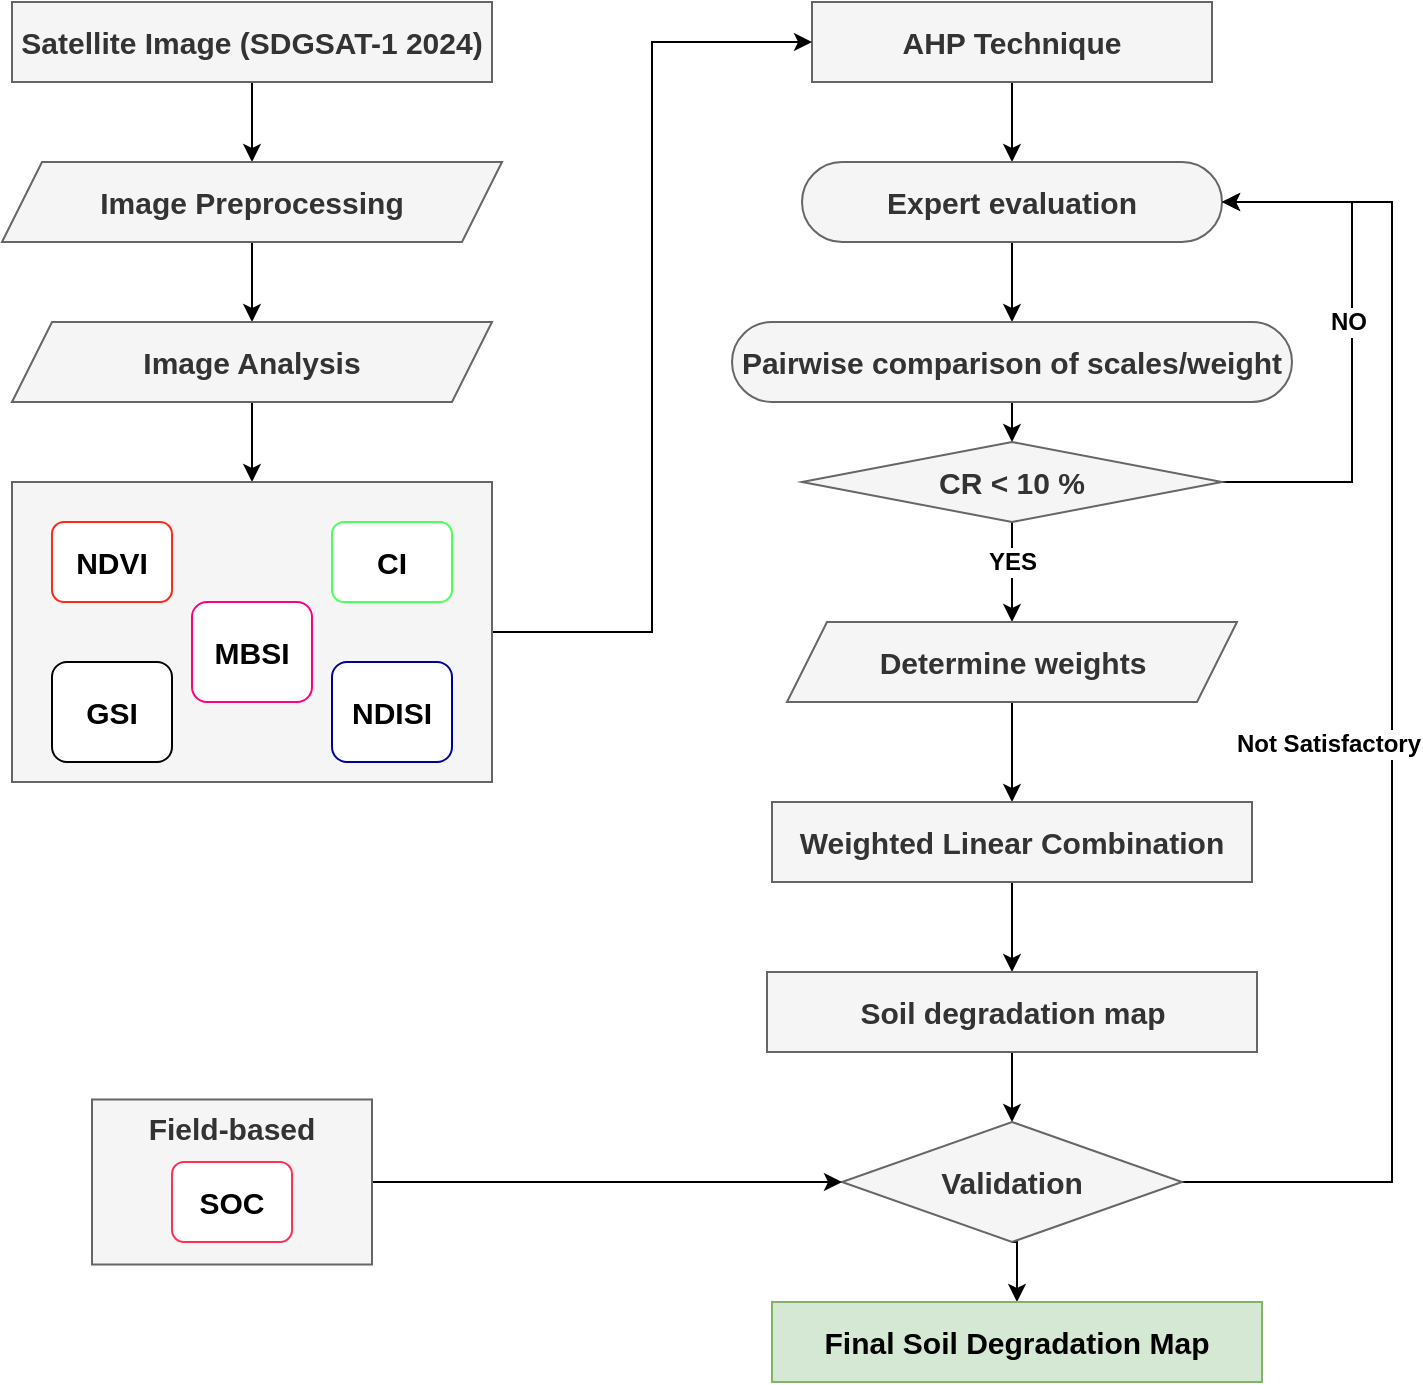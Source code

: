 <mxfile version="26.1.1">
  <diagram name="Page-1" id="bLxmJWcErSuH3i4HNlrm">
    <mxGraphModel dx="1032" dy="501" grid="1" gridSize="10" guides="1" tooltips="1" connect="1" arrows="1" fold="1" page="1" pageScale="1" pageWidth="827" pageHeight="1169" math="0" shadow="0">
      <root>
        <mxCell id="0" />
        <mxCell id="1" parent="0" />
        <mxCell id="UsSSDCCTRIZroGB58E2Q-25" style="edgeStyle=orthogonalEdgeStyle;rounded=0;orthogonalLoop=1;jettySize=auto;html=1;exitX=0.5;exitY=1;exitDx=0;exitDy=0;entryX=0.5;entryY=0;entryDx=0;entryDy=0;" edge="1" parent="1" source="UsSSDCCTRIZroGB58E2Q-1" target="UsSSDCCTRIZroGB58E2Q-4">
          <mxGeometry relative="1" as="geometry" />
        </mxCell>
        <mxCell id="UsSSDCCTRIZroGB58E2Q-1" value="&lt;font style=&quot;font-size: 15px;&quot;&gt;&lt;b&gt;AHP Technique&lt;/b&gt;&lt;/font&gt;" style="rounded=0;whiteSpace=wrap;html=1;fillColor=#f5f5f5;fontColor=#333333;strokeColor=#666666;" vertex="1" parent="1">
          <mxGeometry x="480" y="80" width="200" height="40" as="geometry" />
        </mxCell>
        <mxCell id="UsSSDCCTRIZroGB58E2Q-32" style="edgeStyle=orthogonalEdgeStyle;rounded=0;orthogonalLoop=1;jettySize=auto;html=1;exitX=0.5;exitY=1;exitDx=0;exitDy=0;entryX=0.5;entryY=0;entryDx=0;entryDy=0;" edge="1" parent="1" source="UsSSDCCTRIZroGB58E2Q-2" target="UsSSDCCTRIZroGB58E2Q-14">
          <mxGeometry relative="1" as="geometry" />
        </mxCell>
        <mxCell id="UsSSDCCTRIZroGB58E2Q-2" value="&lt;font style=&quot;font-size: 15px;&quot;&gt;&lt;b style=&quot;&quot;&gt;Satellite Image (SDGSAT-1 2024)&lt;/b&gt;&lt;/font&gt;" style="rounded=0;whiteSpace=wrap;html=1;fillColor=#f5f5f5;fontColor=#333333;strokeColor=#666666;" vertex="1" parent="1">
          <mxGeometry x="80" y="80" width="240" height="40" as="geometry" />
        </mxCell>
        <mxCell id="UsSSDCCTRIZroGB58E2Q-26" style="edgeStyle=orthogonalEdgeStyle;rounded=0;orthogonalLoop=1;jettySize=auto;html=1;exitX=0.5;exitY=1;exitDx=0;exitDy=0;entryX=0.5;entryY=0;entryDx=0;entryDy=0;" edge="1" parent="1" source="UsSSDCCTRIZroGB58E2Q-4" target="UsSSDCCTRIZroGB58E2Q-5">
          <mxGeometry relative="1" as="geometry" />
        </mxCell>
        <mxCell id="UsSSDCCTRIZroGB58E2Q-4" value="&lt;b&gt;&lt;font style=&quot;font-size: 15px;&quot;&gt;Expert evaluation&lt;/font&gt;&lt;/b&gt;" style="rounded=1;whiteSpace=wrap;html=1;arcSize=50;fillColor=#f5f5f5;fontColor=#333333;strokeColor=#666666;" vertex="1" parent="1">
          <mxGeometry x="475" y="160" width="210" height="40" as="geometry" />
        </mxCell>
        <mxCell id="UsSSDCCTRIZroGB58E2Q-27" style="edgeStyle=orthogonalEdgeStyle;rounded=0;orthogonalLoop=1;jettySize=auto;html=1;exitX=0.5;exitY=1;exitDx=0;exitDy=0;entryX=0.5;entryY=0;entryDx=0;entryDy=0;" edge="1" parent="1" source="UsSSDCCTRIZroGB58E2Q-5" target="UsSSDCCTRIZroGB58E2Q-6">
          <mxGeometry relative="1" as="geometry" />
        </mxCell>
        <mxCell id="UsSSDCCTRIZroGB58E2Q-5" value="&lt;b&gt;&lt;font style=&quot;font-size: 15px;&quot;&gt;Pairwise comparison of scales/weight&lt;/font&gt;&lt;/b&gt;" style="rounded=1;whiteSpace=wrap;html=1;arcSize=50;fillColor=#f5f5f5;fontColor=#333333;strokeColor=#666666;" vertex="1" parent="1">
          <mxGeometry x="440" y="240" width="280" height="40" as="geometry" />
        </mxCell>
        <mxCell id="UsSSDCCTRIZroGB58E2Q-7" style="edgeStyle=orthogonalEdgeStyle;rounded=0;orthogonalLoop=1;jettySize=auto;html=1;exitX=1;exitY=0.5;exitDx=0;exitDy=0;entryX=1;entryY=0.5;entryDx=0;entryDy=0;strokeWidth=1;" edge="1" parent="1" source="UsSSDCCTRIZroGB58E2Q-6" target="UsSSDCCTRIZroGB58E2Q-4">
          <mxGeometry relative="1" as="geometry">
            <mxPoint x="690" y="180" as="targetPoint" />
            <Array as="points">
              <mxPoint x="750" y="320" />
              <mxPoint x="750" y="180" />
            </Array>
          </mxGeometry>
        </mxCell>
        <mxCell id="UsSSDCCTRIZroGB58E2Q-8" value="NO" style="edgeLabel;html=1;align=center;verticalAlign=middle;resizable=0;points=[];strokeColor=#000000;fontSize=12;fontStyle=1" vertex="1" connectable="0" parent="UsSSDCCTRIZroGB58E2Q-7">
          <mxGeometry x="0.082" y="2" relative="1" as="geometry">
            <mxPoint y="1" as="offset" />
          </mxGeometry>
        </mxCell>
        <mxCell id="UsSSDCCTRIZroGB58E2Q-38" style="edgeStyle=orthogonalEdgeStyle;rounded=0;orthogonalLoop=1;jettySize=auto;html=1;exitX=0.5;exitY=1;exitDx=0;exitDy=0;entryX=0.5;entryY=0;entryDx=0;entryDy=0;" edge="1" parent="1" source="UsSSDCCTRIZroGB58E2Q-6" target="UsSSDCCTRIZroGB58E2Q-9">
          <mxGeometry relative="1" as="geometry" />
        </mxCell>
        <mxCell id="UsSSDCCTRIZroGB58E2Q-39" value="YES" style="edgeLabel;html=1;align=center;verticalAlign=middle;resizable=0;points=[];fontSize=12;fontStyle=1" vertex="1" connectable="0" parent="UsSSDCCTRIZroGB58E2Q-38">
          <mxGeometry x="-0.075" y="-17" relative="1" as="geometry">
            <mxPoint x="17" y="-3" as="offset" />
          </mxGeometry>
        </mxCell>
        <mxCell id="UsSSDCCTRIZroGB58E2Q-6" value="&lt;b&gt;&lt;font style=&quot;font-size: 15px;&quot;&gt;CR &amp;lt; 10 %&lt;/font&gt;&lt;/b&gt;" style="rhombus;whiteSpace=wrap;html=1;fillColor=#f5f5f5;fontColor=#333333;strokeColor=#666666;" vertex="1" parent="1">
          <mxGeometry x="475" y="300" width="210" height="40" as="geometry" />
        </mxCell>
        <mxCell id="UsSSDCCTRIZroGB58E2Q-30" style="edgeStyle=orthogonalEdgeStyle;rounded=0;orthogonalLoop=1;jettySize=auto;html=1;exitX=0.5;exitY=1;exitDx=0;exitDy=0;entryX=0.5;entryY=0;entryDx=0;entryDy=0;" edge="1" parent="1" source="UsSSDCCTRIZroGB58E2Q-9" target="UsSSDCCTRIZroGB58E2Q-10">
          <mxGeometry relative="1" as="geometry" />
        </mxCell>
        <mxCell id="UsSSDCCTRIZroGB58E2Q-9" value="&lt;b&gt;&lt;font style=&quot;font-size: 15px;&quot;&gt;Determine weights&lt;/font&gt;&lt;/b&gt;" style="shape=parallelogram;perimeter=parallelogramPerimeter;whiteSpace=wrap;html=1;fixedSize=1;fillColor=#f5f5f5;fontColor=#333333;strokeColor=#666666;" vertex="1" parent="1">
          <mxGeometry x="467.5" y="390" width="225" height="40" as="geometry" />
        </mxCell>
        <mxCell id="UsSSDCCTRIZroGB58E2Q-31" style="edgeStyle=orthogonalEdgeStyle;rounded=0;orthogonalLoop=1;jettySize=auto;html=1;exitX=0.5;exitY=1;exitDx=0;exitDy=0;entryX=0.5;entryY=0;entryDx=0;entryDy=0;" edge="1" parent="1" source="UsSSDCCTRIZroGB58E2Q-10" target="UsSSDCCTRIZroGB58E2Q-11">
          <mxGeometry relative="1" as="geometry" />
        </mxCell>
        <mxCell id="UsSSDCCTRIZroGB58E2Q-10" value="&lt;b&gt;&lt;font style=&quot;font-size: 15px;&quot;&gt;Weighted Linear Combination&lt;/font&gt;&lt;/b&gt;" style="rounded=0;whiteSpace=wrap;html=1;fillColor=#f5f5f5;fontColor=#333333;strokeColor=#666666;" vertex="1" parent="1">
          <mxGeometry x="460" y="480" width="240" height="40" as="geometry" />
        </mxCell>
        <mxCell id="UsSSDCCTRIZroGB58E2Q-44" style="edgeStyle=orthogonalEdgeStyle;rounded=0;orthogonalLoop=1;jettySize=auto;html=1;exitX=0.5;exitY=1;exitDx=0;exitDy=0;" edge="1" parent="1" source="UsSSDCCTRIZroGB58E2Q-11" target="UsSSDCCTRIZroGB58E2Q-41">
          <mxGeometry relative="1" as="geometry" />
        </mxCell>
        <mxCell id="UsSSDCCTRIZroGB58E2Q-11" value="&lt;font style=&quot;font-size: 15px;&quot;&gt;&lt;b&gt;Soil degradation map&lt;/b&gt;&lt;/font&gt;" style="rounded=0;whiteSpace=wrap;html=1;fillColor=#f5f5f5;strokeColor=#666666;fontColor=#333333;" vertex="1" parent="1">
          <mxGeometry x="457.5" y="565" width="245" height="40" as="geometry" />
        </mxCell>
        <mxCell id="UsSSDCCTRIZroGB58E2Q-33" style="edgeStyle=orthogonalEdgeStyle;rounded=0;orthogonalLoop=1;jettySize=auto;html=1;exitX=0.5;exitY=1;exitDx=0;exitDy=0;entryX=0.5;entryY=0;entryDx=0;entryDy=0;" edge="1" parent="1" source="UsSSDCCTRIZroGB58E2Q-14" target="UsSSDCCTRIZroGB58E2Q-15">
          <mxGeometry relative="1" as="geometry" />
        </mxCell>
        <mxCell id="UsSSDCCTRIZroGB58E2Q-14" value="&lt;font style=&quot;font-size: 15px;&quot;&gt;&lt;b&gt;Image Preprocessing&lt;/b&gt;&lt;/font&gt;" style="shape=parallelogram;perimeter=parallelogramPerimeter;whiteSpace=wrap;html=1;fixedSize=1;fillColor=#f5f5f5;fontColor=#333333;strokeColor=#666666;" vertex="1" parent="1">
          <mxGeometry x="75" y="160" width="250" height="40" as="geometry" />
        </mxCell>
        <mxCell id="UsSSDCCTRIZroGB58E2Q-34" style="edgeStyle=orthogonalEdgeStyle;rounded=0;orthogonalLoop=1;jettySize=auto;html=1;exitX=0.5;exitY=1;exitDx=0;exitDy=0;entryX=0.5;entryY=0;entryDx=0;entryDy=0;" edge="1" parent="1" source="UsSSDCCTRIZroGB58E2Q-15" target="UsSSDCCTRIZroGB58E2Q-16">
          <mxGeometry relative="1" as="geometry" />
        </mxCell>
        <mxCell id="UsSSDCCTRIZroGB58E2Q-15" value="&lt;font style=&quot;font-size: 15px;&quot;&gt;&lt;b&gt;Image Analysis&lt;/b&gt;&lt;/font&gt;" style="shape=parallelogram;perimeter=parallelogramPerimeter;whiteSpace=wrap;html=1;fixedSize=1;fillColor=#f5f5f5;fontColor=#333333;strokeColor=#666666;" vertex="1" parent="1">
          <mxGeometry x="80" y="240" width="240" height="40" as="geometry" />
        </mxCell>
        <mxCell id="UsSSDCCTRIZroGB58E2Q-24" style="edgeStyle=orthogonalEdgeStyle;rounded=0;orthogonalLoop=1;jettySize=auto;html=1;exitX=1;exitY=0.5;exitDx=0;exitDy=0;entryX=0;entryY=0.5;entryDx=0;entryDy=0;" edge="1" parent="1" source="UsSSDCCTRIZroGB58E2Q-16" target="UsSSDCCTRIZroGB58E2Q-1">
          <mxGeometry relative="1" as="geometry" />
        </mxCell>
        <mxCell id="UsSSDCCTRIZroGB58E2Q-16" value="" style="rounded=0;whiteSpace=wrap;html=1;fillColor=#f5f5f5;fontColor=#333333;strokeColor=#666666;" vertex="1" parent="1">
          <mxGeometry x="80" y="320" width="240" height="150" as="geometry" />
        </mxCell>
        <mxCell id="UsSSDCCTRIZroGB58E2Q-18" value="&lt;font style=&quot;font-size: 15px;&quot;&gt;&lt;b&gt;CI&lt;/b&gt;&lt;/font&gt;" style="rounded=1;whiteSpace=wrap;html=1;strokeColor=#4DFF59;" vertex="1" parent="1">
          <mxGeometry x="240" y="340" width="60" height="40" as="geometry" />
        </mxCell>
        <mxCell id="UsSSDCCTRIZroGB58E2Q-19" value="&lt;font style=&quot;font-size: 15px;&quot;&gt;&lt;b&gt;NDVI&lt;/b&gt;&lt;/font&gt;" style="rounded=1;whiteSpace=wrap;html=1;strokeColor=#FF291A;" vertex="1" parent="1">
          <mxGeometry x="100" y="340" width="60" height="40" as="geometry" />
        </mxCell>
        <mxCell id="UsSSDCCTRIZroGB58E2Q-20" value="&lt;font style=&quot;font-size: 15px;&quot;&gt;&lt;b&gt;GSI&lt;/b&gt;&lt;/font&gt;" style="rounded=1;whiteSpace=wrap;html=1;strokeColor=#000000;" vertex="1" parent="1">
          <mxGeometry x="100" y="410" width="60" height="50" as="geometry" />
        </mxCell>
        <mxCell id="UsSSDCCTRIZroGB58E2Q-21" value="&lt;b&gt;&lt;font style=&quot;font-size: 15px;&quot;&gt;NDISI&lt;/font&gt;&lt;/b&gt;" style="rounded=1;whiteSpace=wrap;html=1;strokeColor=#000099;" vertex="1" parent="1">
          <mxGeometry x="240" y="410" width="60" height="50" as="geometry" />
        </mxCell>
        <mxCell id="UsSSDCCTRIZroGB58E2Q-22" value="&lt;font style=&quot;font-size: 15px;&quot;&gt;&lt;b&gt;MBSI&lt;/b&gt;&lt;/font&gt;" style="rounded=1;whiteSpace=wrap;html=1;strokeColor=#FF0080;" vertex="1" parent="1">
          <mxGeometry x="170" y="380" width="60" height="50" as="geometry" />
        </mxCell>
        <mxCell id="UsSSDCCTRIZroGB58E2Q-45" style="edgeStyle=orthogonalEdgeStyle;rounded=0;orthogonalLoop=1;jettySize=auto;html=1;exitX=0.5;exitY=1;exitDx=0;exitDy=0;entryX=0.5;entryY=0;entryDx=0;entryDy=0;" edge="1" parent="1" source="UsSSDCCTRIZroGB58E2Q-41" target="UsSSDCCTRIZroGB58E2Q-43">
          <mxGeometry relative="1" as="geometry" />
        </mxCell>
        <mxCell id="UsSSDCCTRIZroGB58E2Q-48" style="edgeStyle=orthogonalEdgeStyle;rounded=0;orthogonalLoop=1;jettySize=auto;html=1;exitX=1;exitY=0.5;exitDx=0;exitDy=0;entryX=1;entryY=0.5;entryDx=0;entryDy=0;" edge="1" parent="1" source="UsSSDCCTRIZroGB58E2Q-41" target="UsSSDCCTRIZroGB58E2Q-4">
          <mxGeometry relative="1" as="geometry">
            <Array as="points">
              <mxPoint x="770" y="670" />
              <mxPoint x="770" y="180" />
            </Array>
          </mxGeometry>
        </mxCell>
        <mxCell id="UsSSDCCTRIZroGB58E2Q-49" value="&lt;font style=&quot;font-size: 12px;&quot;&gt;&lt;b&gt;Not Satisfactory&lt;/b&gt;&lt;/font&gt;" style="edgeLabel;html=1;align=center;verticalAlign=middle;resizable=0;points=[];" vertex="1" connectable="0" parent="UsSSDCCTRIZroGB58E2Q-48">
          <mxGeometry x="-0.045" y="32" relative="1" as="geometry">
            <mxPoint as="offset" />
          </mxGeometry>
        </mxCell>
        <mxCell id="UsSSDCCTRIZroGB58E2Q-41" value="&lt;font style=&quot;font-size: 15px;&quot;&gt;&lt;b&gt;Validation&lt;/b&gt;&lt;/font&gt;" style="rhombus;whiteSpace=wrap;html=1;fillColor=#f5f5f5;fontColor=#333333;strokeColor=#666666;" vertex="1" parent="1">
          <mxGeometry x="495" y="640" width="170" height="60" as="geometry" />
        </mxCell>
        <mxCell id="UsSSDCCTRIZroGB58E2Q-46" style="edgeStyle=orthogonalEdgeStyle;rounded=0;orthogonalLoop=1;jettySize=auto;html=1;exitX=1;exitY=0.5;exitDx=0;exitDy=0;entryX=0;entryY=0.5;entryDx=0;entryDy=0;" edge="1" parent="1" source="UsSSDCCTRIZroGB58E2Q-42" target="UsSSDCCTRIZroGB58E2Q-41">
          <mxGeometry relative="1" as="geometry" />
        </mxCell>
        <mxCell id="UsSSDCCTRIZroGB58E2Q-42" value="&lt;span style=&quot;font-size: 15px;&quot;&gt;&lt;b&gt;Field-based&lt;/b&gt;&lt;/span&gt;&lt;div&gt;&lt;span style=&quot;font-size: 15px;&quot;&gt;&lt;b&gt;&lt;br&gt;&lt;/b&gt;&lt;/span&gt;&lt;/div&gt;&lt;div&gt;&lt;span style=&quot;font-size: 15px;&quot;&gt;&lt;b&gt;&lt;br&gt;&lt;/b&gt;&lt;/span&gt;&lt;/div&gt;&lt;div&gt;&lt;span style=&quot;font-size: 15px;&quot;&gt;&lt;b&gt;&lt;br&gt;&lt;/b&gt;&lt;/span&gt;&lt;/div&gt;" style="rounded=0;whiteSpace=wrap;html=1;fillColor=#f5f5f5;fontColor=#333333;strokeColor=#666666;" vertex="1" parent="1">
          <mxGeometry x="120" y="628.75" width="140" height="82.5" as="geometry" />
        </mxCell>
        <mxCell id="UsSSDCCTRIZroGB58E2Q-43" value="&lt;font style=&quot;font-size: 15px;&quot;&gt;&lt;b&gt;Final Soil Degradation Map&lt;/b&gt;&lt;/font&gt;" style="rounded=0;whiteSpace=wrap;html=1;fillColor=#d5e8d4;strokeColor=#82b366;" vertex="1" parent="1">
          <mxGeometry x="460" y="730" width="245" height="40" as="geometry" />
        </mxCell>
        <mxCell id="UsSSDCCTRIZroGB58E2Q-50" value="&lt;font style=&quot;font-size: 15px;&quot;&gt;&lt;b&gt;SOC&lt;/b&gt;&lt;/font&gt;" style="rounded=1;whiteSpace=wrap;html=1;strokeColor=#FF3151;" vertex="1" parent="1">
          <mxGeometry x="160" y="660" width="60" height="40" as="geometry" />
        </mxCell>
      </root>
    </mxGraphModel>
  </diagram>
</mxfile>
